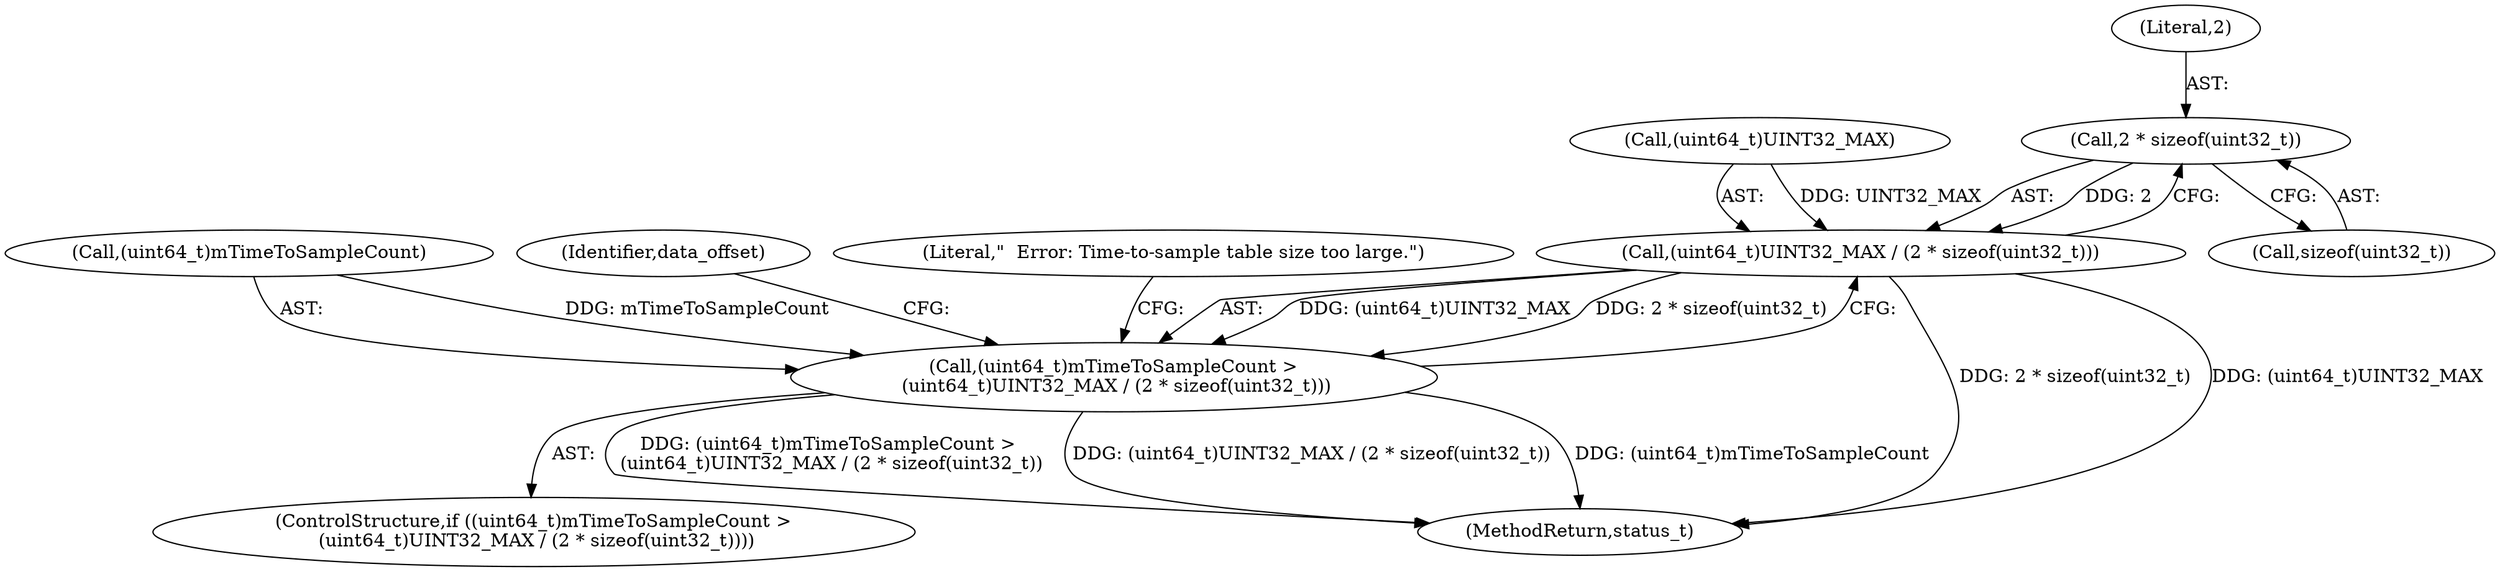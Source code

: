 digraph "0_Android_b57b3967b1a42dd505dbe4fcf1e1d810e3ae3777_1@API" {
"1000152" [label="(Call,2 * sizeof(uint32_t))"];
"1000148" [label="(Call,(uint64_t)UINT32_MAX / (2 * sizeof(uint32_t)))"];
"1000144" [label="(Call,(uint64_t)mTimeToSampleCount >\n (uint64_t)UINT32_MAX / (2 * sizeof(uint32_t)))"];
"1000144" [label="(Call,(uint64_t)mTimeToSampleCount >\n (uint64_t)UINT32_MAX / (2 * sizeof(uint32_t)))"];
"1000153" [label="(Literal,2)"];
"1000149" [label="(Call,(uint64_t)UINT32_MAX)"];
"1000143" [label="(ControlStructure,if ((uint64_t)mTimeToSampleCount >\n (uint64_t)UINT32_MAX / (2 * sizeof(uint32_t))))"];
"1000152" [label="(Call,2 * sizeof(uint32_t))"];
"1000154" [label="(Call,sizeof(uint32_t))"];
"1000145" [label="(Call,(uint64_t)mTimeToSampleCount)"];
"1000165" [label="(Identifier,data_offset)"];
"1000158" [label="(Literal,\"  Error: Time-to-sample table size too large.\")"];
"1000200" [label="(MethodReturn,status_t)"];
"1000148" [label="(Call,(uint64_t)UINT32_MAX / (2 * sizeof(uint32_t)))"];
"1000152" -> "1000148"  [label="AST: "];
"1000152" -> "1000154"  [label="CFG: "];
"1000153" -> "1000152"  [label="AST: "];
"1000154" -> "1000152"  [label="AST: "];
"1000148" -> "1000152"  [label="CFG: "];
"1000152" -> "1000148"  [label="DDG: 2"];
"1000148" -> "1000144"  [label="AST: "];
"1000149" -> "1000148"  [label="AST: "];
"1000144" -> "1000148"  [label="CFG: "];
"1000148" -> "1000200"  [label="DDG: 2 * sizeof(uint32_t)"];
"1000148" -> "1000200"  [label="DDG: (uint64_t)UINT32_MAX"];
"1000148" -> "1000144"  [label="DDG: (uint64_t)UINT32_MAX"];
"1000148" -> "1000144"  [label="DDG: 2 * sizeof(uint32_t)"];
"1000149" -> "1000148"  [label="DDG: UINT32_MAX"];
"1000144" -> "1000143"  [label="AST: "];
"1000145" -> "1000144"  [label="AST: "];
"1000158" -> "1000144"  [label="CFG: "];
"1000165" -> "1000144"  [label="CFG: "];
"1000144" -> "1000200"  [label="DDG: (uint64_t)mTimeToSampleCount >\n (uint64_t)UINT32_MAX / (2 * sizeof(uint32_t))"];
"1000144" -> "1000200"  [label="DDG: (uint64_t)UINT32_MAX / (2 * sizeof(uint32_t))"];
"1000144" -> "1000200"  [label="DDG: (uint64_t)mTimeToSampleCount"];
"1000145" -> "1000144"  [label="DDG: mTimeToSampleCount"];
}
